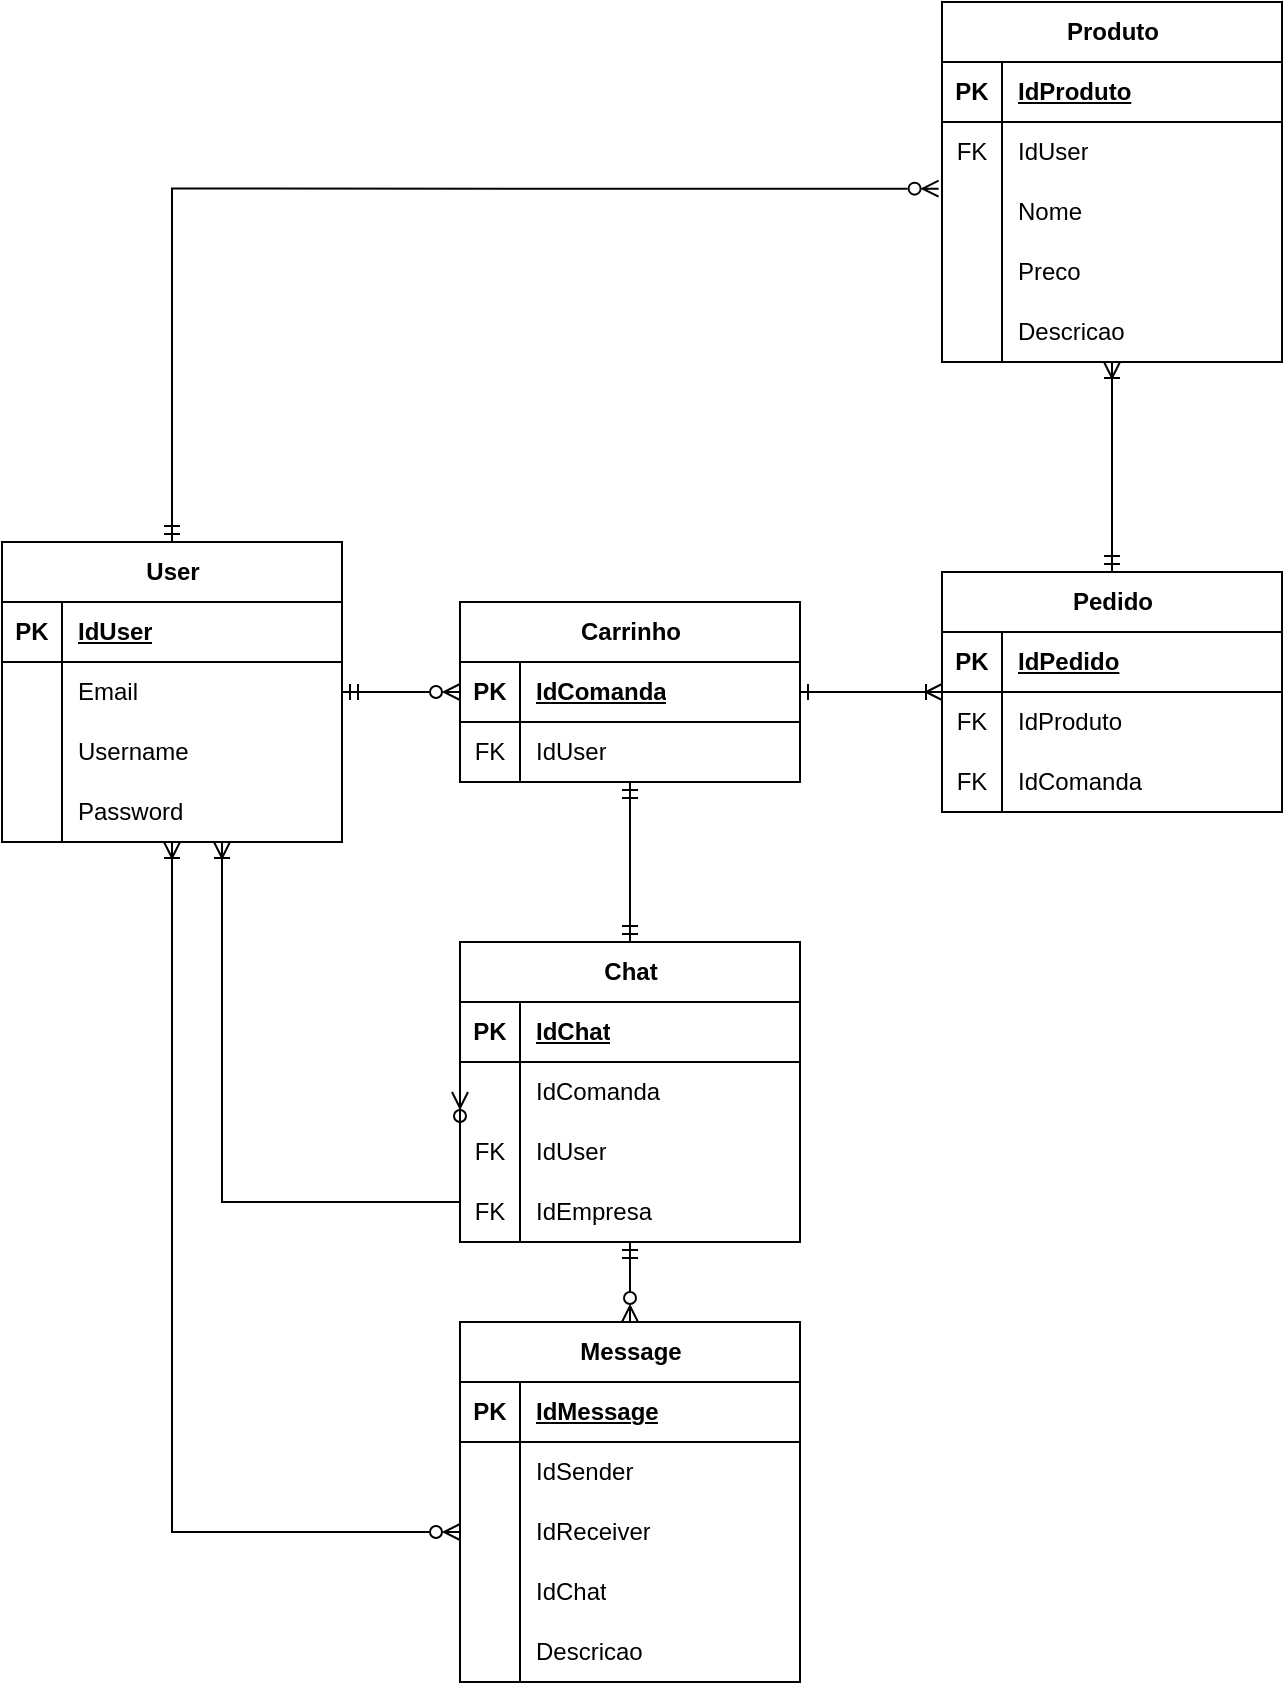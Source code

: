 <mxfile version="26.0.16">
  <diagram name="Página-1" id="SaKPILg-k_66drlfunuS">
    <mxGraphModel dx="989" dy="538" grid="1" gridSize="10" guides="1" tooltips="1" connect="1" arrows="1" fold="1" page="1" pageScale="1" pageWidth="827" pageHeight="1169" math="0" shadow="0">
      <root>
        <mxCell id="0" />
        <mxCell id="1" parent="0" />
        <mxCell id="-Cqv3UtqMmeRH1vg7gIt-123" style="edgeStyle=orthogonalEdgeStyle;rounded=0;orthogonalLoop=1;jettySize=auto;html=1;exitX=0.5;exitY=0;exitDx=0;exitDy=0;entryX=-0.01;entryY=0.111;entryDx=0;entryDy=0;entryPerimeter=0;endArrow=ERzeroToMany;endFill=0;startArrow=ERmandOne;startFill=0;" edge="1" parent="1" source="-Cqv3UtqMmeRH1vg7gIt-1" target="-Cqv3UtqMmeRH1vg7gIt-107">
          <mxGeometry relative="1" as="geometry" />
        </mxCell>
        <mxCell id="-Cqv3UtqMmeRH1vg7gIt-1" value="User" style="shape=table;startSize=30;container=1;collapsible=1;childLayout=tableLayout;fixedRows=1;rowLines=0;fontStyle=1;align=center;resizeLast=1;html=1;" vertex="1" parent="1">
          <mxGeometry x="100" y="620" width="170" height="150" as="geometry" />
        </mxCell>
        <mxCell id="-Cqv3UtqMmeRH1vg7gIt-2" value="" style="shape=tableRow;horizontal=0;startSize=0;swimlaneHead=0;swimlaneBody=0;fillColor=none;collapsible=0;dropTarget=0;points=[[0,0.5],[1,0.5]];portConstraint=eastwest;top=0;left=0;right=0;bottom=1;" vertex="1" parent="-Cqv3UtqMmeRH1vg7gIt-1">
          <mxGeometry y="30" width="170" height="30" as="geometry" />
        </mxCell>
        <mxCell id="-Cqv3UtqMmeRH1vg7gIt-3" value="PK" style="shape=partialRectangle;connectable=0;fillColor=none;top=0;left=0;bottom=0;right=0;fontStyle=1;overflow=hidden;whiteSpace=wrap;html=1;" vertex="1" parent="-Cqv3UtqMmeRH1vg7gIt-2">
          <mxGeometry width="30" height="30" as="geometry">
            <mxRectangle width="30" height="30" as="alternateBounds" />
          </mxGeometry>
        </mxCell>
        <mxCell id="-Cqv3UtqMmeRH1vg7gIt-4" value="IdUser" style="shape=partialRectangle;connectable=0;fillColor=none;top=0;left=0;bottom=0;right=0;align=left;spacingLeft=6;fontStyle=5;overflow=hidden;whiteSpace=wrap;html=1;" vertex="1" parent="-Cqv3UtqMmeRH1vg7gIt-2">
          <mxGeometry x="30" width="140" height="30" as="geometry">
            <mxRectangle width="140" height="30" as="alternateBounds" />
          </mxGeometry>
        </mxCell>
        <mxCell id="-Cqv3UtqMmeRH1vg7gIt-5" value="" style="shape=tableRow;horizontal=0;startSize=0;swimlaneHead=0;swimlaneBody=0;fillColor=none;collapsible=0;dropTarget=0;points=[[0,0.5],[1,0.5]];portConstraint=eastwest;top=0;left=0;right=0;bottom=0;" vertex="1" parent="-Cqv3UtqMmeRH1vg7gIt-1">
          <mxGeometry y="60" width="170" height="30" as="geometry" />
        </mxCell>
        <mxCell id="-Cqv3UtqMmeRH1vg7gIt-6" value="" style="shape=partialRectangle;connectable=0;fillColor=none;top=0;left=0;bottom=0;right=0;editable=1;overflow=hidden;whiteSpace=wrap;html=1;" vertex="1" parent="-Cqv3UtqMmeRH1vg7gIt-5">
          <mxGeometry width="30" height="30" as="geometry">
            <mxRectangle width="30" height="30" as="alternateBounds" />
          </mxGeometry>
        </mxCell>
        <mxCell id="-Cqv3UtqMmeRH1vg7gIt-7" value="Email" style="shape=partialRectangle;connectable=0;fillColor=none;top=0;left=0;bottom=0;right=0;align=left;spacingLeft=6;overflow=hidden;whiteSpace=wrap;html=1;" vertex="1" parent="-Cqv3UtqMmeRH1vg7gIt-5">
          <mxGeometry x="30" width="140" height="30" as="geometry">
            <mxRectangle width="140" height="30" as="alternateBounds" />
          </mxGeometry>
        </mxCell>
        <mxCell id="-Cqv3UtqMmeRH1vg7gIt-8" value="" style="shape=tableRow;horizontal=0;startSize=0;swimlaneHead=0;swimlaneBody=0;fillColor=none;collapsible=0;dropTarget=0;points=[[0,0.5],[1,0.5]];portConstraint=eastwest;top=0;left=0;right=0;bottom=0;" vertex="1" parent="-Cqv3UtqMmeRH1vg7gIt-1">
          <mxGeometry y="90" width="170" height="30" as="geometry" />
        </mxCell>
        <mxCell id="-Cqv3UtqMmeRH1vg7gIt-9" value="" style="shape=partialRectangle;connectable=0;fillColor=none;top=0;left=0;bottom=0;right=0;editable=1;overflow=hidden;whiteSpace=wrap;html=1;" vertex="1" parent="-Cqv3UtqMmeRH1vg7gIt-8">
          <mxGeometry width="30" height="30" as="geometry">
            <mxRectangle width="30" height="30" as="alternateBounds" />
          </mxGeometry>
        </mxCell>
        <mxCell id="-Cqv3UtqMmeRH1vg7gIt-10" value="Username" style="shape=partialRectangle;connectable=0;fillColor=none;top=0;left=0;bottom=0;right=0;align=left;spacingLeft=6;overflow=hidden;whiteSpace=wrap;html=1;" vertex="1" parent="-Cqv3UtqMmeRH1vg7gIt-8">
          <mxGeometry x="30" width="140" height="30" as="geometry">
            <mxRectangle width="140" height="30" as="alternateBounds" />
          </mxGeometry>
        </mxCell>
        <mxCell id="-Cqv3UtqMmeRH1vg7gIt-11" value="" style="shape=tableRow;horizontal=0;startSize=0;swimlaneHead=0;swimlaneBody=0;fillColor=none;collapsible=0;dropTarget=0;points=[[0,0.5],[1,0.5]];portConstraint=eastwest;top=0;left=0;right=0;bottom=0;" vertex="1" parent="-Cqv3UtqMmeRH1vg7gIt-1">
          <mxGeometry y="120" width="170" height="30" as="geometry" />
        </mxCell>
        <mxCell id="-Cqv3UtqMmeRH1vg7gIt-12" value="" style="shape=partialRectangle;connectable=0;fillColor=none;top=0;left=0;bottom=0;right=0;editable=1;overflow=hidden;whiteSpace=wrap;html=1;" vertex="1" parent="-Cqv3UtqMmeRH1vg7gIt-11">
          <mxGeometry width="30" height="30" as="geometry">
            <mxRectangle width="30" height="30" as="alternateBounds" />
          </mxGeometry>
        </mxCell>
        <mxCell id="-Cqv3UtqMmeRH1vg7gIt-13" value="Password" style="shape=partialRectangle;connectable=0;fillColor=none;top=0;left=0;bottom=0;right=0;align=left;spacingLeft=6;overflow=hidden;whiteSpace=wrap;html=1;" vertex="1" parent="-Cqv3UtqMmeRH1vg7gIt-11">
          <mxGeometry x="30" width="140" height="30" as="geometry">
            <mxRectangle width="140" height="30" as="alternateBounds" />
          </mxGeometry>
        </mxCell>
        <mxCell id="-Cqv3UtqMmeRH1vg7gIt-14" value="Pedido" style="shape=table;startSize=30;container=1;collapsible=1;childLayout=tableLayout;fixedRows=1;rowLines=0;fontStyle=1;align=center;resizeLast=1;html=1;" vertex="1" parent="1">
          <mxGeometry x="570" y="635" width="170" height="120" as="geometry" />
        </mxCell>
        <mxCell id="-Cqv3UtqMmeRH1vg7gIt-15" value="" style="shape=tableRow;horizontal=0;startSize=0;swimlaneHead=0;swimlaneBody=0;fillColor=none;collapsible=0;dropTarget=0;points=[[0,0.5],[1,0.5]];portConstraint=eastwest;top=0;left=0;right=0;bottom=1;" vertex="1" parent="-Cqv3UtqMmeRH1vg7gIt-14">
          <mxGeometry y="30" width="170" height="30" as="geometry" />
        </mxCell>
        <mxCell id="-Cqv3UtqMmeRH1vg7gIt-16" value="PK" style="shape=partialRectangle;connectable=0;fillColor=none;top=0;left=0;bottom=0;right=0;fontStyle=1;overflow=hidden;whiteSpace=wrap;html=1;" vertex="1" parent="-Cqv3UtqMmeRH1vg7gIt-15">
          <mxGeometry width="30" height="30" as="geometry">
            <mxRectangle width="30" height="30" as="alternateBounds" />
          </mxGeometry>
        </mxCell>
        <mxCell id="-Cqv3UtqMmeRH1vg7gIt-17" value="IdPedido" style="shape=partialRectangle;connectable=0;fillColor=none;top=0;left=0;bottom=0;right=0;align=left;spacingLeft=6;fontStyle=5;overflow=hidden;whiteSpace=wrap;html=1;" vertex="1" parent="-Cqv3UtqMmeRH1vg7gIt-15">
          <mxGeometry x="30" width="140" height="30" as="geometry">
            <mxRectangle width="140" height="30" as="alternateBounds" />
          </mxGeometry>
        </mxCell>
        <mxCell id="-Cqv3UtqMmeRH1vg7gIt-18" value="" style="shape=tableRow;horizontal=0;startSize=0;swimlaneHead=0;swimlaneBody=0;fillColor=none;collapsible=0;dropTarget=0;points=[[0,0.5],[1,0.5]];portConstraint=eastwest;top=0;left=0;right=0;bottom=0;" vertex="1" parent="-Cqv3UtqMmeRH1vg7gIt-14">
          <mxGeometry y="60" width="170" height="30" as="geometry" />
        </mxCell>
        <mxCell id="-Cqv3UtqMmeRH1vg7gIt-19" value="FK" style="shape=partialRectangle;connectable=0;fillColor=none;top=0;left=0;bottom=0;right=0;editable=1;overflow=hidden;whiteSpace=wrap;html=1;" vertex="1" parent="-Cqv3UtqMmeRH1vg7gIt-18">
          <mxGeometry width="30" height="30" as="geometry">
            <mxRectangle width="30" height="30" as="alternateBounds" />
          </mxGeometry>
        </mxCell>
        <mxCell id="-Cqv3UtqMmeRH1vg7gIt-20" value="IdProduto" style="shape=partialRectangle;connectable=0;fillColor=none;top=0;left=0;bottom=0;right=0;align=left;spacingLeft=6;overflow=hidden;whiteSpace=wrap;html=1;" vertex="1" parent="-Cqv3UtqMmeRH1vg7gIt-18">
          <mxGeometry x="30" width="140" height="30" as="geometry">
            <mxRectangle width="140" height="30" as="alternateBounds" />
          </mxGeometry>
        </mxCell>
        <mxCell id="-Cqv3UtqMmeRH1vg7gIt-116" value="" style="shape=tableRow;horizontal=0;startSize=0;swimlaneHead=0;swimlaneBody=0;fillColor=none;collapsible=0;dropTarget=0;points=[[0,0.5],[1,0.5]];portConstraint=eastwest;top=0;left=0;right=0;bottom=0;" vertex="1" parent="-Cqv3UtqMmeRH1vg7gIt-14">
          <mxGeometry y="90" width="170" height="30" as="geometry" />
        </mxCell>
        <mxCell id="-Cqv3UtqMmeRH1vg7gIt-117" value="FK" style="shape=partialRectangle;connectable=0;fillColor=none;top=0;left=0;bottom=0;right=0;editable=1;overflow=hidden;whiteSpace=wrap;html=1;" vertex="1" parent="-Cqv3UtqMmeRH1vg7gIt-116">
          <mxGeometry width="30" height="30" as="geometry">
            <mxRectangle width="30" height="30" as="alternateBounds" />
          </mxGeometry>
        </mxCell>
        <mxCell id="-Cqv3UtqMmeRH1vg7gIt-118" value="IdComanda" style="shape=partialRectangle;connectable=0;fillColor=none;top=0;left=0;bottom=0;right=0;align=left;spacingLeft=6;overflow=hidden;whiteSpace=wrap;html=1;" vertex="1" parent="-Cqv3UtqMmeRH1vg7gIt-116">
          <mxGeometry x="30" width="140" height="30" as="geometry">
            <mxRectangle width="140" height="30" as="alternateBounds" />
          </mxGeometry>
        </mxCell>
        <mxCell id="-Cqv3UtqMmeRH1vg7gIt-111" style="edgeStyle=orthogonalEdgeStyle;rounded=0;orthogonalLoop=1;jettySize=auto;html=1;exitX=0.5;exitY=0;exitDx=0;exitDy=0;endArrow=ERmandOne;endFill=0;startArrow=ERmandOne;startFill=0;" edge="1" parent="1" source="-Cqv3UtqMmeRH1vg7gIt-27" target="-Cqv3UtqMmeRH1vg7gIt-81">
          <mxGeometry relative="1" as="geometry" />
        </mxCell>
        <mxCell id="-Cqv3UtqMmeRH1vg7gIt-27" value="Chat" style="shape=table;startSize=30;container=1;collapsible=1;childLayout=tableLayout;fixedRows=1;rowLines=0;fontStyle=1;align=center;resizeLast=1;html=1;" vertex="1" parent="1">
          <mxGeometry x="329" y="820" width="170" height="150" as="geometry" />
        </mxCell>
        <mxCell id="-Cqv3UtqMmeRH1vg7gIt-28" value="" style="shape=tableRow;horizontal=0;startSize=0;swimlaneHead=0;swimlaneBody=0;fillColor=none;collapsible=0;dropTarget=0;points=[[0,0.5],[1,0.5]];portConstraint=eastwest;top=0;left=0;right=0;bottom=1;" vertex="1" parent="-Cqv3UtqMmeRH1vg7gIt-27">
          <mxGeometry y="30" width="170" height="30" as="geometry" />
        </mxCell>
        <mxCell id="-Cqv3UtqMmeRH1vg7gIt-29" value="PK" style="shape=partialRectangle;connectable=0;fillColor=none;top=0;left=0;bottom=0;right=0;fontStyle=1;overflow=hidden;whiteSpace=wrap;html=1;" vertex="1" parent="-Cqv3UtqMmeRH1vg7gIt-28">
          <mxGeometry width="30" height="30" as="geometry">
            <mxRectangle width="30" height="30" as="alternateBounds" />
          </mxGeometry>
        </mxCell>
        <mxCell id="-Cqv3UtqMmeRH1vg7gIt-30" value="IdChat" style="shape=partialRectangle;connectable=0;fillColor=none;top=0;left=0;bottom=0;right=0;align=left;spacingLeft=6;fontStyle=5;overflow=hidden;whiteSpace=wrap;html=1;" vertex="1" parent="-Cqv3UtqMmeRH1vg7gIt-28">
          <mxGeometry x="30" width="140" height="30" as="geometry">
            <mxRectangle width="140" height="30" as="alternateBounds" />
          </mxGeometry>
        </mxCell>
        <mxCell id="-Cqv3UtqMmeRH1vg7gIt-31" value="" style="shape=tableRow;horizontal=0;startSize=0;swimlaneHead=0;swimlaneBody=0;fillColor=none;collapsible=0;dropTarget=0;points=[[0,0.5],[1,0.5]];portConstraint=eastwest;top=0;left=0;right=0;bottom=0;" vertex="1" parent="-Cqv3UtqMmeRH1vg7gIt-27">
          <mxGeometry y="60" width="170" height="30" as="geometry" />
        </mxCell>
        <mxCell id="-Cqv3UtqMmeRH1vg7gIt-32" value="" style="shape=partialRectangle;connectable=0;fillColor=none;top=0;left=0;bottom=0;right=0;editable=1;overflow=hidden;whiteSpace=wrap;html=1;" vertex="1" parent="-Cqv3UtqMmeRH1vg7gIt-31">
          <mxGeometry width="30" height="30" as="geometry">
            <mxRectangle width="30" height="30" as="alternateBounds" />
          </mxGeometry>
        </mxCell>
        <mxCell id="-Cqv3UtqMmeRH1vg7gIt-33" value="IdComanda" style="shape=partialRectangle;connectable=0;fillColor=none;top=0;left=0;bottom=0;right=0;align=left;spacingLeft=6;overflow=hidden;whiteSpace=wrap;html=1;" vertex="1" parent="-Cqv3UtqMmeRH1vg7gIt-31">
          <mxGeometry x="30" width="140" height="30" as="geometry">
            <mxRectangle width="140" height="30" as="alternateBounds" />
          </mxGeometry>
        </mxCell>
        <mxCell id="-Cqv3UtqMmeRH1vg7gIt-34" value="" style="shape=tableRow;horizontal=0;startSize=0;swimlaneHead=0;swimlaneBody=0;fillColor=none;collapsible=0;dropTarget=0;points=[[0,0.5],[1,0.5]];portConstraint=eastwest;top=0;left=0;right=0;bottom=0;" vertex="1" parent="-Cqv3UtqMmeRH1vg7gIt-27">
          <mxGeometry y="90" width="170" height="30" as="geometry" />
        </mxCell>
        <mxCell id="-Cqv3UtqMmeRH1vg7gIt-35" value="FK" style="shape=partialRectangle;connectable=0;fillColor=none;top=0;left=0;bottom=0;right=0;editable=1;overflow=hidden;whiteSpace=wrap;html=1;" vertex="1" parent="-Cqv3UtqMmeRH1vg7gIt-34">
          <mxGeometry width="30" height="30" as="geometry">
            <mxRectangle width="30" height="30" as="alternateBounds" />
          </mxGeometry>
        </mxCell>
        <mxCell id="-Cqv3UtqMmeRH1vg7gIt-36" value="IdUser" style="shape=partialRectangle;connectable=0;fillColor=none;top=0;left=0;bottom=0;right=0;align=left;spacingLeft=6;overflow=hidden;whiteSpace=wrap;html=1;" vertex="1" parent="-Cqv3UtqMmeRH1vg7gIt-34">
          <mxGeometry x="30" width="140" height="30" as="geometry">
            <mxRectangle width="140" height="30" as="alternateBounds" />
          </mxGeometry>
        </mxCell>
        <mxCell id="-Cqv3UtqMmeRH1vg7gIt-37" value="" style="shape=tableRow;horizontal=0;startSize=0;swimlaneHead=0;swimlaneBody=0;fillColor=none;collapsible=0;dropTarget=0;points=[[0,0.5],[1,0.5]];portConstraint=eastwest;top=0;left=0;right=0;bottom=0;" vertex="1" parent="-Cqv3UtqMmeRH1vg7gIt-27">
          <mxGeometry y="120" width="170" height="30" as="geometry" />
        </mxCell>
        <mxCell id="-Cqv3UtqMmeRH1vg7gIt-38" value="FK" style="shape=partialRectangle;connectable=0;fillColor=none;top=0;left=0;bottom=0;right=0;editable=1;overflow=hidden;whiteSpace=wrap;html=1;" vertex="1" parent="-Cqv3UtqMmeRH1vg7gIt-37">
          <mxGeometry width="30" height="30" as="geometry">
            <mxRectangle width="30" height="30" as="alternateBounds" />
          </mxGeometry>
        </mxCell>
        <mxCell id="-Cqv3UtqMmeRH1vg7gIt-39" value="IdEmpresa" style="shape=partialRectangle;connectable=0;fillColor=none;top=0;left=0;bottom=0;right=0;align=left;spacingLeft=6;overflow=hidden;whiteSpace=wrap;html=1;" vertex="1" parent="-Cqv3UtqMmeRH1vg7gIt-37">
          <mxGeometry x="30" width="140" height="30" as="geometry">
            <mxRectangle width="140" height="30" as="alternateBounds" />
          </mxGeometry>
        </mxCell>
        <mxCell id="-Cqv3UtqMmeRH1vg7gIt-115" style="edgeStyle=orthogonalEdgeStyle;rounded=0;orthogonalLoop=1;jettySize=auto;html=1;endArrow=ERmandOne;endFill=0;startArrow=ERzeroToMany;startFill=0;" edge="1" parent="1" source="-Cqv3UtqMmeRH1vg7gIt-40" target="-Cqv3UtqMmeRH1vg7gIt-27">
          <mxGeometry relative="1" as="geometry">
            <mxPoint x="420" y="1100" as="sourcePoint" />
          </mxGeometry>
        </mxCell>
        <mxCell id="-Cqv3UtqMmeRH1vg7gIt-40" value="Message" style="shape=table;startSize=30;container=1;collapsible=1;childLayout=tableLayout;fixedRows=1;rowLines=0;fontStyle=1;align=center;resizeLast=1;html=1;" vertex="1" parent="1">
          <mxGeometry x="329" y="1010" width="170" height="180" as="geometry" />
        </mxCell>
        <mxCell id="-Cqv3UtqMmeRH1vg7gIt-41" value="" style="shape=tableRow;horizontal=0;startSize=0;swimlaneHead=0;swimlaneBody=0;fillColor=none;collapsible=0;dropTarget=0;points=[[0,0.5],[1,0.5]];portConstraint=eastwest;top=0;left=0;right=0;bottom=1;" vertex="1" parent="-Cqv3UtqMmeRH1vg7gIt-40">
          <mxGeometry y="30" width="170" height="30" as="geometry" />
        </mxCell>
        <mxCell id="-Cqv3UtqMmeRH1vg7gIt-42" value="PK" style="shape=partialRectangle;connectable=0;fillColor=none;top=0;left=0;bottom=0;right=0;fontStyle=1;overflow=hidden;whiteSpace=wrap;html=1;" vertex="1" parent="-Cqv3UtqMmeRH1vg7gIt-41">
          <mxGeometry width="30" height="30" as="geometry">
            <mxRectangle width="30" height="30" as="alternateBounds" />
          </mxGeometry>
        </mxCell>
        <mxCell id="-Cqv3UtqMmeRH1vg7gIt-43" value="IdMessage" style="shape=partialRectangle;connectable=0;fillColor=none;top=0;left=0;bottom=0;right=0;align=left;spacingLeft=6;fontStyle=5;overflow=hidden;whiteSpace=wrap;html=1;" vertex="1" parent="-Cqv3UtqMmeRH1vg7gIt-41">
          <mxGeometry x="30" width="140" height="30" as="geometry">
            <mxRectangle width="140" height="30" as="alternateBounds" />
          </mxGeometry>
        </mxCell>
        <mxCell id="-Cqv3UtqMmeRH1vg7gIt-44" value="" style="shape=tableRow;horizontal=0;startSize=0;swimlaneHead=0;swimlaneBody=0;fillColor=none;collapsible=0;dropTarget=0;points=[[0,0.5],[1,0.5]];portConstraint=eastwest;top=0;left=0;right=0;bottom=0;" vertex="1" parent="-Cqv3UtqMmeRH1vg7gIt-40">
          <mxGeometry y="60" width="170" height="30" as="geometry" />
        </mxCell>
        <mxCell id="-Cqv3UtqMmeRH1vg7gIt-45" value="" style="shape=partialRectangle;connectable=0;fillColor=none;top=0;left=0;bottom=0;right=0;editable=1;overflow=hidden;whiteSpace=wrap;html=1;" vertex="1" parent="-Cqv3UtqMmeRH1vg7gIt-44">
          <mxGeometry width="30" height="30" as="geometry">
            <mxRectangle width="30" height="30" as="alternateBounds" />
          </mxGeometry>
        </mxCell>
        <mxCell id="-Cqv3UtqMmeRH1vg7gIt-46" value="IdSender" style="shape=partialRectangle;connectable=0;fillColor=none;top=0;left=0;bottom=0;right=0;align=left;spacingLeft=6;overflow=hidden;whiteSpace=wrap;html=1;" vertex="1" parent="-Cqv3UtqMmeRH1vg7gIt-44">
          <mxGeometry x="30" width="140" height="30" as="geometry">
            <mxRectangle width="140" height="30" as="alternateBounds" />
          </mxGeometry>
        </mxCell>
        <mxCell id="-Cqv3UtqMmeRH1vg7gIt-47" value="" style="shape=tableRow;horizontal=0;startSize=0;swimlaneHead=0;swimlaneBody=0;fillColor=none;collapsible=0;dropTarget=0;points=[[0,0.5],[1,0.5]];portConstraint=eastwest;top=0;left=0;right=0;bottom=0;" vertex="1" parent="-Cqv3UtqMmeRH1vg7gIt-40">
          <mxGeometry y="90" width="170" height="30" as="geometry" />
        </mxCell>
        <mxCell id="-Cqv3UtqMmeRH1vg7gIt-48" value="" style="shape=partialRectangle;connectable=0;fillColor=none;top=0;left=0;bottom=0;right=0;editable=1;overflow=hidden;whiteSpace=wrap;html=1;" vertex="1" parent="-Cqv3UtqMmeRH1vg7gIt-47">
          <mxGeometry width="30" height="30" as="geometry">
            <mxRectangle width="30" height="30" as="alternateBounds" />
          </mxGeometry>
        </mxCell>
        <mxCell id="-Cqv3UtqMmeRH1vg7gIt-49" value="IdReceiver" style="shape=partialRectangle;connectable=0;fillColor=none;top=0;left=0;bottom=0;right=0;align=left;spacingLeft=6;overflow=hidden;whiteSpace=wrap;html=1;" vertex="1" parent="-Cqv3UtqMmeRH1vg7gIt-47">
          <mxGeometry x="30" width="140" height="30" as="geometry">
            <mxRectangle width="140" height="30" as="alternateBounds" />
          </mxGeometry>
        </mxCell>
        <mxCell id="-Cqv3UtqMmeRH1vg7gIt-50" value="" style="shape=tableRow;horizontal=0;startSize=0;swimlaneHead=0;swimlaneBody=0;fillColor=none;collapsible=0;dropTarget=0;points=[[0,0.5],[1,0.5]];portConstraint=eastwest;top=0;left=0;right=0;bottom=0;" vertex="1" parent="-Cqv3UtqMmeRH1vg7gIt-40">
          <mxGeometry y="120" width="170" height="30" as="geometry" />
        </mxCell>
        <mxCell id="-Cqv3UtqMmeRH1vg7gIt-51" value="" style="shape=partialRectangle;connectable=0;fillColor=none;top=0;left=0;bottom=0;right=0;editable=1;overflow=hidden;whiteSpace=wrap;html=1;" vertex="1" parent="-Cqv3UtqMmeRH1vg7gIt-50">
          <mxGeometry width="30" height="30" as="geometry">
            <mxRectangle width="30" height="30" as="alternateBounds" />
          </mxGeometry>
        </mxCell>
        <mxCell id="-Cqv3UtqMmeRH1vg7gIt-52" value="IdChat" style="shape=partialRectangle;connectable=0;fillColor=none;top=0;left=0;bottom=0;right=0;align=left;spacingLeft=6;overflow=hidden;whiteSpace=wrap;html=1;" vertex="1" parent="-Cqv3UtqMmeRH1vg7gIt-50">
          <mxGeometry x="30" width="140" height="30" as="geometry">
            <mxRectangle width="140" height="30" as="alternateBounds" />
          </mxGeometry>
        </mxCell>
        <mxCell id="-Cqv3UtqMmeRH1vg7gIt-112" value="" style="shape=tableRow;horizontal=0;startSize=0;swimlaneHead=0;swimlaneBody=0;fillColor=none;collapsible=0;dropTarget=0;points=[[0,0.5],[1,0.5]];portConstraint=eastwest;top=0;left=0;right=0;bottom=0;" vertex="1" parent="-Cqv3UtqMmeRH1vg7gIt-40">
          <mxGeometry y="150" width="170" height="30" as="geometry" />
        </mxCell>
        <mxCell id="-Cqv3UtqMmeRH1vg7gIt-113" value="" style="shape=partialRectangle;connectable=0;fillColor=none;top=0;left=0;bottom=0;right=0;editable=1;overflow=hidden;whiteSpace=wrap;html=1;" vertex="1" parent="-Cqv3UtqMmeRH1vg7gIt-112">
          <mxGeometry width="30" height="30" as="geometry">
            <mxRectangle width="30" height="30" as="alternateBounds" />
          </mxGeometry>
        </mxCell>
        <mxCell id="-Cqv3UtqMmeRH1vg7gIt-114" value="Descricao" style="shape=partialRectangle;connectable=0;fillColor=none;top=0;left=0;bottom=0;right=0;align=left;spacingLeft=6;overflow=hidden;whiteSpace=wrap;html=1;" vertex="1" parent="-Cqv3UtqMmeRH1vg7gIt-112">
          <mxGeometry x="30" width="140" height="30" as="geometry">
            <mxRectangle width="140" height="30" as="alternateBounds" />
          </mxGeometry>
        </mxCell>
        <mxCell id="-Cqv3UtqMmeRH1vg7gIt-67" style="edgeStyle=orthogonalEdgeStyle;rounded=0;orthogonalLoop=1;jettySize=auto;html=1;endArrow=ERmandOne;endFill=0;startArrow=ERoneToMany;startFill=0;" edge="1" parent="1" source="-Cqv3UtqMmeRH1vg7gIt-53" target="-Cqv3UtqMmeRH1vg7gIt-14">
          <mxGeometry relative="1" as="geometry" />
        </mxCell>
        <mxCell id="-Cqv3UtqMmeRH1vg7gIt-53" value="Produto" style="shape=table;startSize=30;container=1;collapsible=1;childLayout=tableLayout;fixedRows=1;rowLines=0;fontStyle=1;align=center;resizeLast=1;html=1;" vertex="1" parent="1">
          <mxGeometry x="570" y="350" width="170" height="180" as="geometry" />
        </mxCell>
        <mxCell id="-Cqv3UtqMmeRH1vg7gIt-54" value="" style="shape=tableRow;horizontal=0;startSize=0;swimlaneHead=0;swimlaneBody=0;fillColor=none;collapsible=0;dropTarget=0;points=[[0,0.5],[1,0.5]];portConstraint=eastwest;top=0;left=0;right=0;bottom=1;" vertex="1" parent="-Cqv3UtqMmeRH1vg7gIt-53">
          <mxGeometry y="30" width="170" height="30" as="geometry" />
        </mxCell>
        <mxCell id="-Cqv3UtqMmeRH1vg7gIt-55" value="PK" style="shape=partialRectangle;connectable=0;fillColor=none;top=0;left=0;bottom=0;right=0;fontStyle=1;overflow=hidden;whiteSpace=wrap;html=1;" vertex="1" parent="-Cqv3UtqMmeRH1vg7gIt-54">
          <mxGeometry width="30" height="30" as="geometry">
            <mxRectangle width="30" height="30" as="alternateBounds" />
          </mxGeometry>
        </mxCell>
        <mxCell id="-Cqv3UtqMmeRH1vg7gIt-56" value="IdProduto" style="shape=partialRectangle;connectable=0;fillColor=none;top=0;left=0;bottom=0;right=0;align=left;spacingLeft=6;fontStyle=5;overflow=hidden;whiteSpace=wrap;html=1;" vertex="1" parent="-Cqv3UtqMmeRH1vg7gIt-54">
          <mxGeometry x="30" width="140" height="30" as="geometry">
            <mxRectangle width="140" height="30" as="alternateBounds" />
          </mxGeometry>
        </mxCell>
        <mxCell id="-Cqv3UtqMmeRH1vg7gIt-57" value="" style="shape=tableRow;horizontal=0;startSize=0;swimlaneHead=0;swimlaneBody=0;fillColor=none;collapsible=0;dropTarget=0;points=[[0,0.5],[1,0.5]];portConstraint=eastwest;top=0;left=0;right=0;bottom=0;" vertex="1" parent="-Cqv3UtqMmeRH1vg7gIt-53">
          <mxGeometry y="60" width="170" height="30" as="geometry" />
        </mxCell>
        <mxCell id="-Cqv3UtqMmeRH1vg7gIt-58" value="FK" style="shape=partialRectangle;connectable=0;fillColor=none;top=0;left=0;bottom=0;right=0;editable=1;overflow=hidden;whiteSpace=wrap;html=1;" vertex="1" parent="-Cqv3UtqMmeRH1vg7gIt-57">
          <mxGeometry width="30" height="30" as="geometry">
            <mxRectangle width="30" height="30" as="alternateBounds" />
          </mxGeometry>
        </mxCell>
        <mxCell id="-Cqv3UtqMmeRH1vg7gIt-59" value="IdUser" style="shape=partialRectangle;connectable=0;fillColor=none;top=0;left=0;bottom=0;right=0;align=left;spacingLeft=6;overflow=hidden;whiteSpace=wrap;html=1;" vertex="1" parent="-Cqv3UtqMmeRH1vg7gIt-57">
          <mxGeometry x="30" width="140" height="30" as="geometry">
            <mxRectangle width="140" height="30" as="alternateBounds" />
          </mxGeometry>
        </mxCell>
        <mxCell id="-Cqv3UtqMmeRH1vg7gIt-107" value="" style="shape=tableRow;horizontal=0;startSize=0;swimlaneHead=0;swimlaneBody=0;fillColor=none;collapsible=0;dropTarget=0;points=[[0,0.5],[1,0.5]];portConstraint=eastwest;top=0;left=0;right=0;bottom=0;" vertex="1" parent="-Cqv3UtqMmeRH1vg7gIt-53">
          <mxGeometry y="90" width="170" height="30" as="geometry" />
        </mxCell>
        <mxCell id="-Cqv3UtqMmeRH1vg7gIt-108" value="" style="shape=partialRectangle;connectable=0;fillColor=none;top=0;left=0;bottom=0;right=0;editable=1;overflow=hidden;whiteSpace=wrap;html=1;" vertex="1" parent="-Cqv3UtqMmeRH1vg7gIt-107">
          <mxGeometry width="30" height="30" as="geometry">
            <mxRectangle width="30" height="30" as="alternateBounds" />
          </mxGeometry>
        </mxCell>
        <mxCell id="-Cqv3UtqMmeRH1vg7gIt-109" value="Nome" style="shape=partialRectangle;connectable=0;fillColor=none;top=0;left=0;bottom=0;right=0;align=left;spacingLeft=6;overflow=hidden;whiteSpace=wrap;html=1;" vertex="1" parent="-Cqv3UtqMmeRH1vg7gIt-107">
          <mxGeometry x="30" width="140" height="30" as="geometry">
            <mxRectangle width="140" height="30" as="alternateBounds" />
          </mxGeometry>
        </mxCell>
        <mxCell id="-Cqv3UtqMmeRH1vg7gIt-60" value="" style="shape=tableRow;horizontal=0;startSize=0;swimlaneHead=0;swimlaneBody=0;fillColor=none;collapsible=0;dropTarget=0;points=[[0,0.5],[1,0.5]];portConstraint=eastwest;top=0;left=0;right=0;bottom=0;" vertex="1" parent="-Cqv3UtqMmeRH1vg7gIt-53">
          <mxGeometry y="120" width="170" height="30" as="geometry" />
        </mxCell>
        <mxCell id="-Cqv3UtqMmeRH1vg7gIt-61" value="" style="shape=partialRectangle;connectable=0;fillColor=none;top=0;left=0;bottom=0;right=0;editable=1;overflow=hidden;whiteSpace=wrap;html=1;" vertex="1" parent="-Cqv3UtqMmeRH1vg7gIt-60">
          <mxGeometry width="30" height="30" as="geometry">
            <mxRectangle width="30" height="30" as="alternateBounds" />
          </mxGeometry>
        </mxCell>
        <mxCell id="-Cqv3UtqMmeRH1vg7gIt-62" value="Preco" style="shape=partialRectangle;connectable=0;fillColor=none;top=0;left=0;bottom=0;right=0;align=left;spacingLeft=6;overflow=hidden;whiteSpace=wrap;html=1;" vertex="1" parent="-Cqv3UtqMmeRH1vg7gIt-60">
          <mxGeometry x="30" width="140" height="30" as="geometry">
            <mxRectangle width="140" height="30" as="alternateBounds" />
          </mxGeometry>
        </mxCell>
        <mxCell id="-Cqv3UtqMmeRH1vg7gIt-63" value="" style="shape=tableRow;horizontal=0;startSize=0;swimlaneHead=0;swimlaneBody=0;fillColor=none;collapsible=0;dropTarget=0;points=[[0,0.5],[1,0.5]];portConstraint=eastwest;top=0;left=0;right=0;bottom=0;" vertex="1" parent="-Cqv3UtqMmeRH1vg7gIt-53">
          <mxGeometry y="150" width="170" height="30" as="geometry" />
        </mxCell>
        <mxCell id="-Cqv3UtqMmeRH1vg7gIt-64" value="" style="shape=partialRectangle;connectable=0;fillColor=none;top=0;left=0;bottom=0;right=0;editable=1;overflow=hidden;whiteSpace=wrap;html=1;" vertex="1" parent="-Cqv3UtqMmeRH1vg7gIt-63">
          <mxGeometry width="30" height="30" as="geometry">
            <mxRectangle width="30" height="30" as="alternateBounds" />
          </mxGeometry>
        </mxCell>
        <mxCell id="-Cqv3UtqMmeRH1vg7gIt-65" value="Descricao" style="shape=partialRectangle;connectable=0;fillColor=none;top=0;left=0;bottom=0;right=0;align=left;spacingLeft=6;overflow=hidden;whiteSpace=wrap;html=1;" vertex="1" parent="-Cqv3UtqMmeRH1vg7gIt-63">
          <mxGeometry x="30" width="140" height="30" as="geometry">
            <mxRectangle width="140" height="30" as="alternateBounds" />
          </mxGeometry>
        </mxCell>
        <mxCell id="-Cqv3UtqMmeRH1vg7gIt-81" value="Carrinho" style="shape=table;startSize=30;container=1;collapsible=1;childLayout=tableLayout;fixedRows=1;rowLines=0;fontStyle=1;align=center;resizeLast=1;html=1;" vertex="1" parent="1">
          <mxGeometry x="329" y="650" width="170" height="90" as="geometry" />
        </mxCell>
        <mxCell id="-Cqv3UtqMmeRH1vg7gIt-82" value="" style="shape=tableRow;horizontal=0;startSize=0;swimlaneHead=0;swimlaneBody=0;fillColor=none;collapsible=0;dropTarget=0;points=[[0,0.5],[1,0.5]];portConstraint=eastwest;top=0;left=0;right=0;bottom=1;" vertex="1" parent="-Cqv3UtqMmeRH1vg7gIt-81">
          <mxGeometry y="30" width="170" height="30" as="geometry" />
        </mxCell>
        <mxCell id="-Cqv3UtqMmeRH1vg7gIt-83" value="PK" style="shape=partialRectangle;connectable=0;fillColor=none;top=0;left=0;bottom=0;right=0;fontStyle=1;overflow=hidden;whiteSpace=wrap;html=1;" vertex="1" parent="-Cqv3UtqMmeRH1vg7gIt-82">
          <mxGeometry width="30" height="30" as="geometry">
            <mxRectangle width="30" height="30" as="alternateBounds" />
          </mxGeometry>
        </mxCell>
        <mxCell id="-Cqv3UtqMmeRH1vg7gIt-84" value="IdComanda" style="shape=partialRectangle;connectable=0;fillColor=none;top=0;left=0;bottom=0;right=0;align=left;spacingLeft=6;fontStyle=5;overflow=hidden;whiteSpace=wrap;html=1;" vertex="1" parent="-Cqv3UtqMmeRH1vg7gIt-82">
          <mxGeometry x="30" width="140" height="30" as="geometry">
            <mxRectangle width="140" height="30" as="alternateBounds" />
          </mxGeometry>
        </mxCell>
        <mxCell id="-Cqv3UtqMmeRH1vg7gIt-85" value="" style="shape=tableRow;horizontal=0;startSize=0;swimlaneHead=0;swimlaneBody=0;fillColor=none;collapsible=0;dropTarget=0;points=[[0,0.5],[1,0.5]];portConstraint=eastwest;top=0;left=0;right=0;bottom=0;" vertex="1" parent="-Cqv3UtqMmeRH1vg7gIt-81">
          <mxGeometry y="60" width="170" height="30" as="geometry" />
        </mxCell>
        <mxCell id="-Cqv3UtqMmeRH1vg7gIt-86" value="FK" style="shape=partialRectangle;connectable=0;fillColor=none;top=0;left=0;bottom=0;right=0;editable=1;overflow=hidden;whiteSpace=wrap;html=1;" vertex="1" parent="-Cqv3UtqMmeRH1vg7gIt-85">
          <mxGeometry width="30" height="30" as="geometry">
            <mxRectangle width="30" height="30" as="alternateBounds" />
          </mxGeometry>
        </mxCell>
        <mxCell id="-Cqv3UtqMmeRH1vg7gIt-87" value="IdUser" style="shape=partialRectangle;connectable=0;fillColor=none;top=0;left=0;bottom=0;right=0;align=left;spacingLeft=6;overflow=hidden;whiteSpace=wrap;html=1;" vertex="1" parent="-Cqv3UtqMmeRH1vg7gIt-85">
          <mxGeometry x="30" width="140" height="30" as="geometry">
            <mxRectangle width="140" height="30" as="alternateBounds" />
          </mxGeometry>
        </mxCell>
        <mxCell id="-Cqv3UtqMmeRH1vg7gIt-119" style="edgeStyle=orthogonalEdgeStyle;rounded=0;orthogonalLoop=1;jettySize=auto;html=1;endArrow=ERzeroToMany;endFill=0;startArrow=ERmandOne;startFill=0;" edge="1" parent="1" source="-Cqv3UtqMmeRH1vg7gIt-1" target="-Cqv3UtqMmeRH1vg7gIt-81">
          <mxGeometry relative="1" as="geometry" />
        </mxCell>
        <mxCell id="-Cqv3UtqMmeRH1vg7gIt-120" style="edgeStyle=orthogonalEdgeStyle;rounded=0;orthogonalLoop=1;jettySize=auto;html=1;exitX=1;exitY=0.5;exitDx=0;exitDy=0;endArrow=ERoneToMany;endFill=0;startArrow=ERone;startFill=0;" edge="1" parent="1" source="-Cqv3UtqMmeRH1vg7gIt-82" target="-Cqv3UtqMmeRH1vg7gIt-14">
          <mxGeometry relative="1" as="geometry" />
        </mxCell>
        <mxCell id="-Cqv3UtqMmeRH1vg7gIt-121" style="edgeStyle=orthogonalEdgeStyle;rounded=0;orthogonalLoop=1;jettySize=auto;html=1;exitX=0;exitY=0.5;exitDx=0;exitDy=0;endArrow=ERoneToMany;endFill=0;startArrow=ERzeroToMany;startFill=0;" edge="1" parent="1" source="-Cqv3UtqMmeRH1vg7gIt-31" target="-Cqv3UtqMmeRH1vg7gIt-1">
          <mxGeometry relative="1" as="geometry">
            <Array as="points">
              <mxPoint x="210" y="950" />
            </Array>
          </mxGeometry>
        </mxCell>
        <mxCell id="-Cqv3UtqMmeRH1vg7gIt-122" style="edgeStyle=orthogonalEdgeStyle;rounded=0;orthogonalLoop=1;jettySize=auto;html=1;exitX=0;exitY=0.5;exitDx=0;exitDy=0;endArrow=ERoneToMany;endFill=0;startArrow=ERzeroToMany;startFill=0;" edge="1" parent="1" source="-Cqv3UtqMmeRH1vg7gIt-47" target="-Cqv3UtqMmeRH1vg7gIt-1">
          <mxGeometry relative="1" as="geometry" />
        </mxCell>
      </root>
    </mxGraphModel>
  </diagram>
</mxfile>
